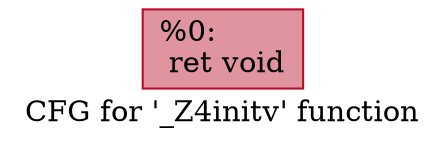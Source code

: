 digraph "CFG for '_Z4initv' function" {
	label="CFG for '_Z4initv' function";

	Node0x4bf4130 [shape=record,color="#b70d28ff", style=filled, fillcolor="#b70d2870",label="{%0:\l  ret void\l}"];
}
